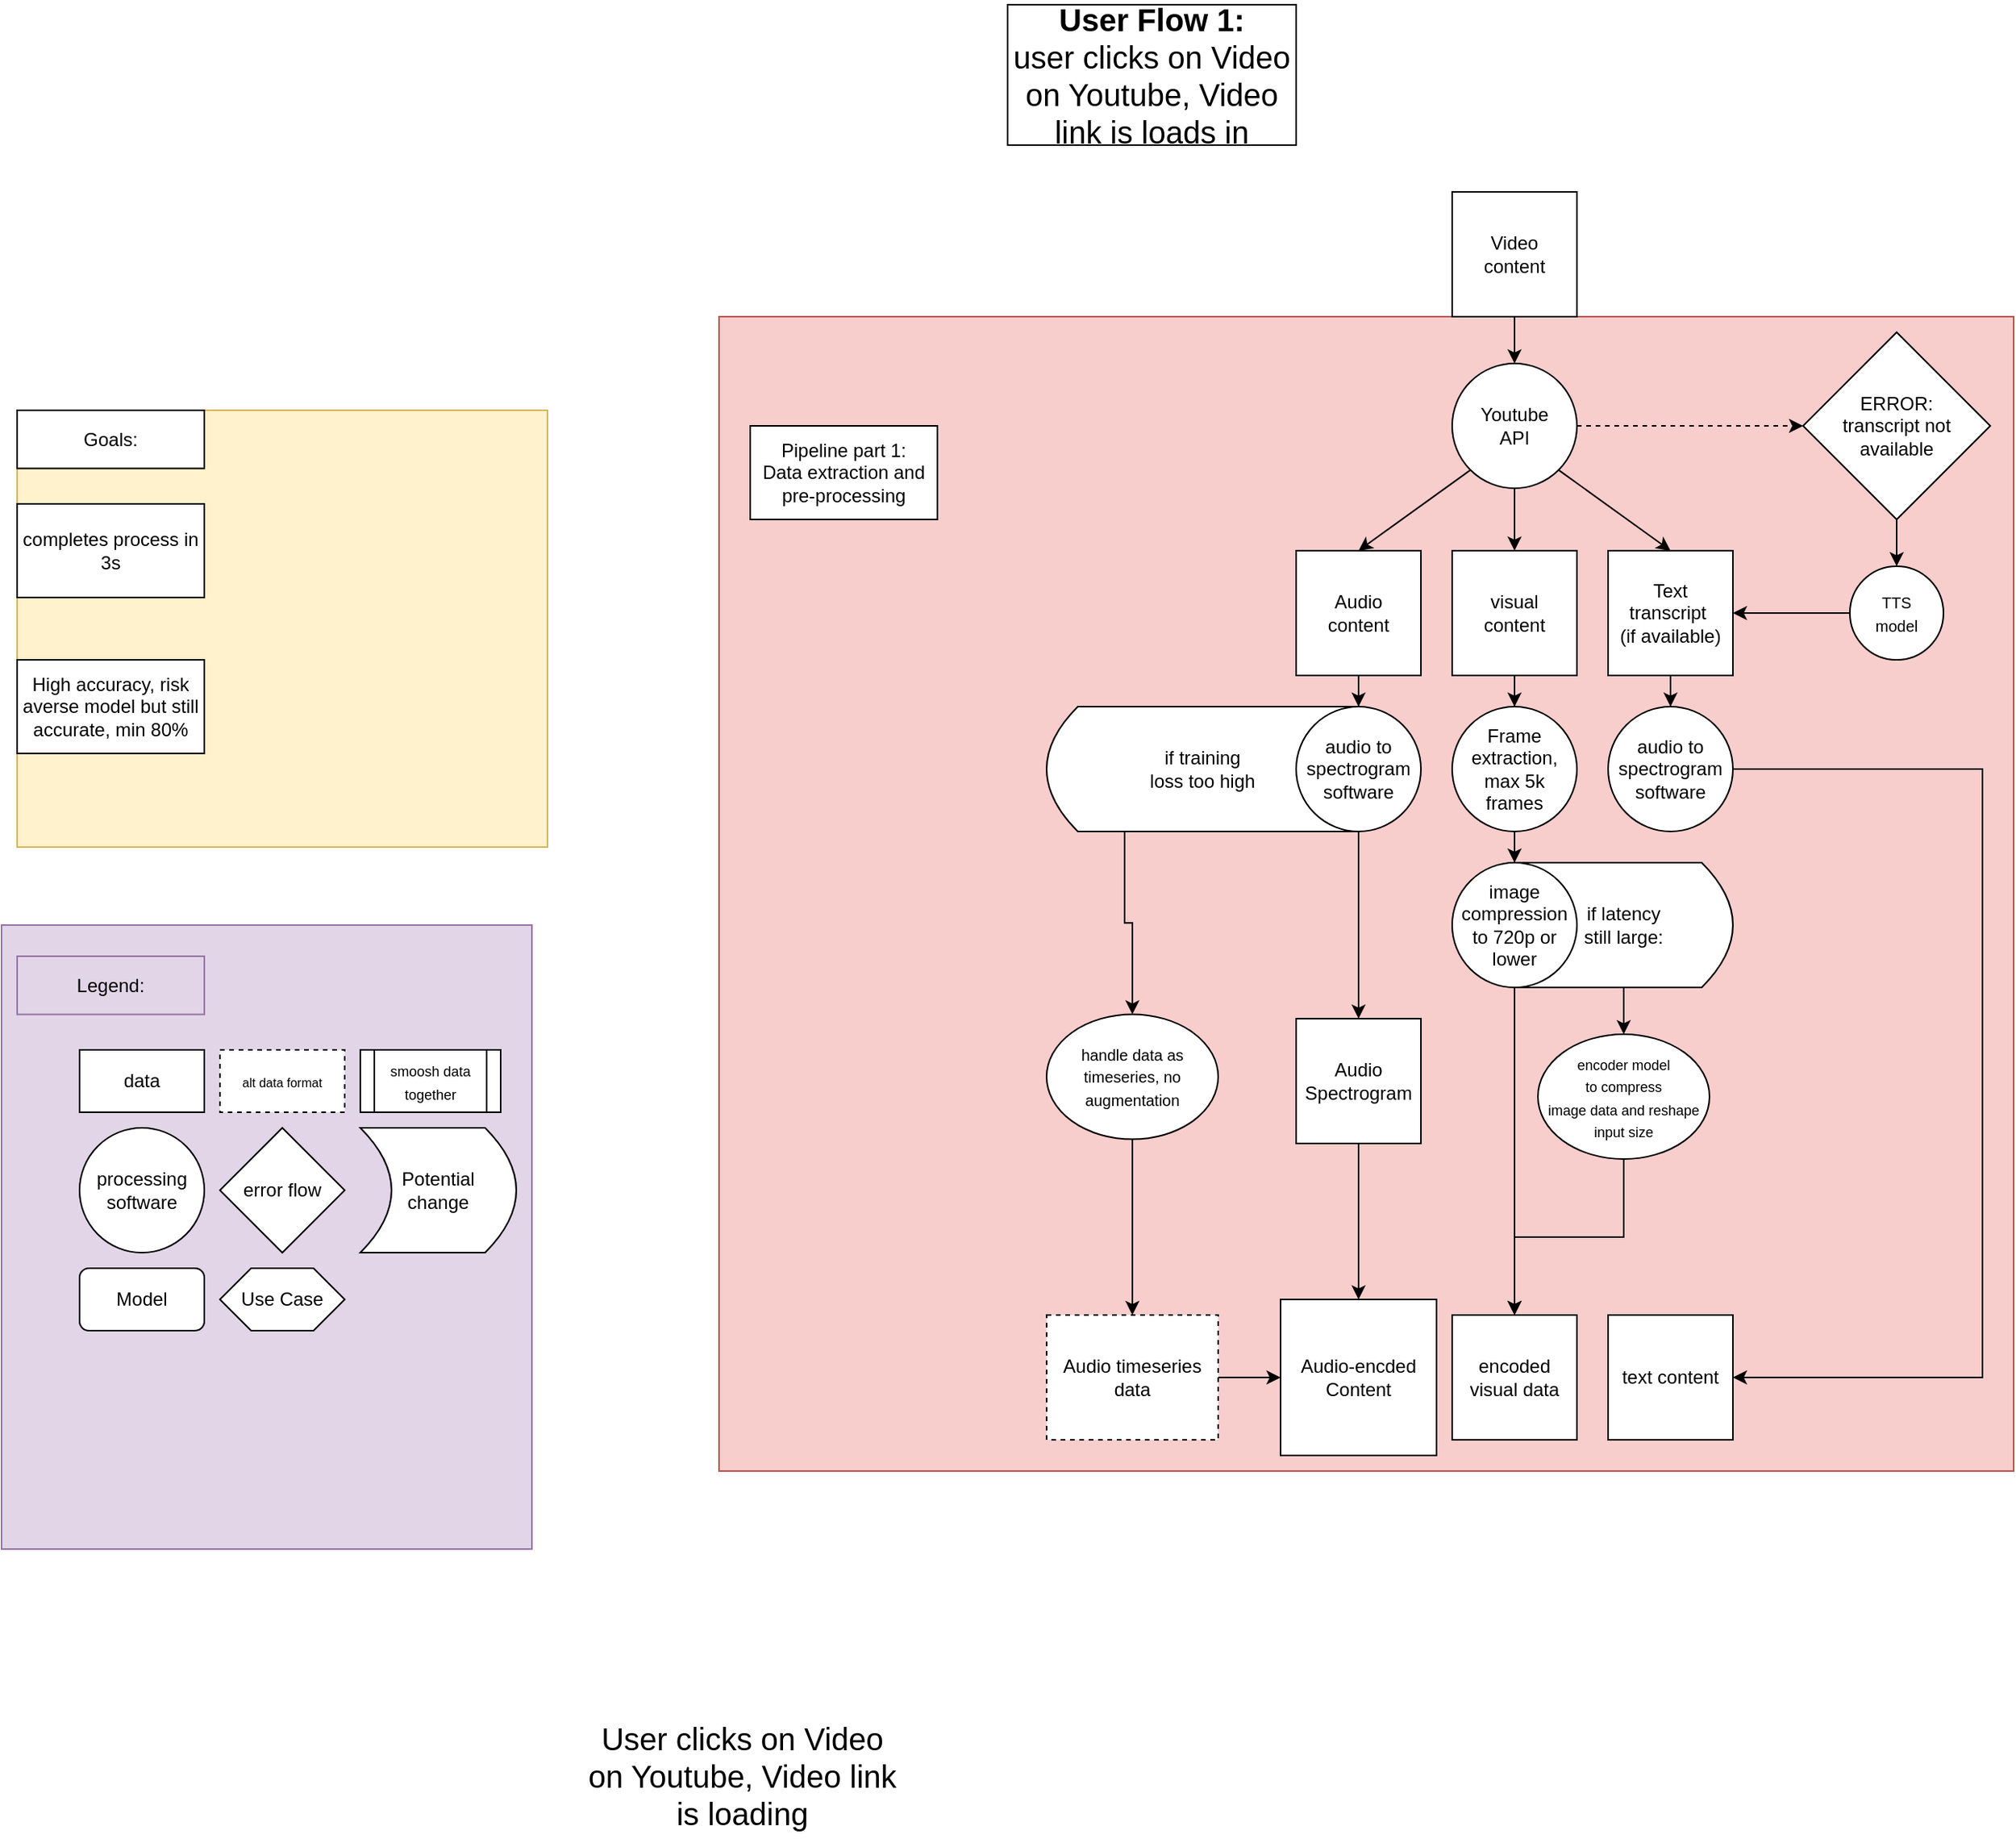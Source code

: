<mxfile version="26.0.16">
  <diagram name="Page-1" id="UZV_4YaNEUYJYQrBW2No">
    <mxGraphModel dx="1687" dy="1114" grid="1" gridSize="10" guides="1" tooltips="1" connect="1" arrows="1" fold="1" page="1" pageScale="1" pageWidth="850" pageHeight="1100" math="0" shadow="0">
      <root>
        <mxCell id="0" />
        <mxCell id="1" parent="0" />
        <mxCell id="PtT7ccRdR9juAuZG76jp-39" value="" style="rounded=0;whiteSpace=wrap;html=1;fillColor=#e1d5e7;strokeColor=#9673a6;movable=1;resizable=1;rotatable=1;deletable=1;editable=1;locked=0;connectable=1;" vertex="1" parent="1">
          <mxGeometry x="-790" y="630" width="340" height="400" as="geometry" />
        </mxCell>
        <mxCell id="PtT7ccRdR9juAuZG76jp-40" value="Legend:" style="rounded=0;whiteSpace=wrap;html=1;movable=1;resizable=1;rotatable=1;deletable=1;editable=1;locked=0;connectable=1;strokeColor=#9673a6;fillColor=#e1d5e7;" vertex="1" parent="1">
          <mxGeometry x="-780" y="650" width="120" height="37.273" as="geometry" />
        </mxCell>
        <mxCell id="PtT7ccRdR9juAuZG76jp-6" value="" style="rounded=0;whiteSpace=wrap;html=1;fillColor=#f8cecc;strokeColor=#b85450;movable=1;resizable=1;rotatable=1;deletable=1;editable=1;locked=0;connectable=1;" vertex="1" parent="1">
          <mxGeometry x="-330" y="240" width="830" height="740" as="geometry" />
        </mxCell>
        <mxCell id="PtT7ccRdR9juAuZG76jp-3" value="" style="edgeStyle=orthogonalEdgeStyle;rounded=0;orthogonalLoop=1;jettySize=auto;html=1;exitX=0.5;exitY=1;exitDx=0;exitDy=0;" edge="1" parent="1" source="PtT7ccRdR9juAuZG76jp-56" target="PtT7ccRdR9juAuZG76jp-2">
          <mxGeometry relative="1" as="geometry">
            <mxPoint x="220" y="336" as="sourcePoint" />
            <Array as="points" />
          </mxGeometry>
        </mxCell>
        <mxCell id="PtT7ccRdR9juAuZG76jp-5" value="" style="rounded=0;orthogonalLoop=1;jettySize=auto;html=1;entryX=0.5;entryY=0;entryDx=0;entryDy=0;exitX=1;exitY=1;exitDx=0;exitDy=0;" edge="1" parent="1" source="PtT7ccRdR9juAuZG76jp-56" target="PtT7ccRdR9juAuZG76jp-4">
          <mxGeometry relative="1" as="geometry">
            <mxPoint x="240" y="270" as="sourcePoint" />
          </mxGeometry>
        </mxCell>
        <mxCell id="PtT7ccRdR9juAuZG76jp-13" style="rounded=0;orthogonalLoop=1;jettySize=auto;html=1;entryX=0.5;entryY=0;entryDx=0;entryDy=0;exitX=0;exitY=1;exitDx=0;exitDy=0;" edge="1" parent="1" source="PtT7ccRdR9juAuZG76jp-56" target="PtT7ccRdR9juAuZG76jp-10">
          <mxGeometry relative="1" as="geometry">
            <mxPoint x="110" y="270" as="sourcePoint" />
          </mxGeometry>
        </mxCell>
        <mxCell id="PtT7ccRdR9juAuZG76jp-17" value="" style="rounded=0;orthogonalLoop=1;jettySize=auto;html=1;dashed=1;exitX=1;exitY=0.5;exitDx=0;exitDy=0;entryX=0;entryY=0.5;entryDx=0;entryDy=0;" edge="1" parent="1" source="PtT7ccRdR9juAuZG76jp-56" target="PtT7ccRdR9juAuZG76jp-16">
          <mxGeometry relative="1" as="geometry" />
        </mxCell>
        <mxCell id="PtT7ccRdR9juAuZG76jp-58" value="" style="edgeStyle=orthogonalEdgeStyle;rounded=0;orthogonalLoop=1;jettySize=auto;html=1;" edge="1" parent="1" source="PtT7ccRdR9juAuZG76jp-1" target="PtT7ccRdR9juAuZG76jp-56">
          <mxGeometry relative="1" as="geometry" />
        </mxCell>
        <mxCell id="PtT7ccRdR9juAuZG76jp-1" value="Video &lt;br&gt;content" style="whiteSpace=wrap;html=1;aspect=fixed;" vertex="1" parent="1">
          <mxGeometry x="140" y="160" width="80" height="80" as="geometry" />
        </mxCell>
        <mxCell id="PtT7ccRdR9juAuZG76jp-37" value="" style="edgeStyle=orthogonalEdgeStyle;rounded=0;orthogonalLoop=1;jettySize=auto;html=1;" edge="1" parent="1" source="PtT7ccRdR9juAuZG76jp-2" target="PtT7ccRdR9juAuZG76jp-33">
          <mxGeometry relative="1" as="geometry" />
        </mxCell>
        <mxCell id="PtT7ccRdR9juAuZG76jp-2" value="visual &lt;br&gt;content" style="whiteSpace=wrap;html=1;aspect=fixed;" vertex="1" parent="1">
          <mxGeometry x="140" y="390" width="80" height="80" as="geometry" />
        </mxCell>
        <mxCell id="PtT7ccRdR9juAuZG76jp-38" value="" style="edgeStyle=orthogonalEdgeStyle;rounded=0;orthogonalLoop=1;jettySize=auto;html=1;" edge="1" parent="1" source="PtT7ccRdR9juAuZG76jp-4" target="PtT7ccRdR9juAuZG76jp-36">
          <mxGeometry relative="1" as="geometry" />
        </mxCell>
        <mxCell id="PtT7ccRdR9juAuZG76jp-4" value="Text transcript&amp;nbsp;&lt;br&gt;(if available)" style="whiteSpace=wrap;html=1;aspect=fixed;" vertex="1" parent="1">
          <mxGeometry x="240" y="390" width="80" height="80" as="geometry" />
        </mxCell>
        <mxCell id="PtT7ccRdR9juAuZG76jp-7" value="&lt;font style=&quot;font-size: 20px;&quot;&gt;&lt;b&gt;User Flow 1: &lt;/b&gt;&lt;br&gt;user clicks on Video on Youtube, Video link is loads in&lt;/font&gt;" style="text;html=1;align=center;verticalAlign=middle;whiteSpace=wrap;rounded=0;strokeColor=default;spacingTop=10;spacingBottom=10;" vertex="1" parent="1">
          <mxGeometry x="-145" y="40" width="185" height="90" as="geometry" />
        </mxCell>
        <mxCell id="PtT7ccRdR9juAuZG76jp-8" value="&lt;font style=&quot;font-size: 20px;&quot;&gt;User clicks on Video on Youtube, Video link is loading&lt;/font&gt;" style="text;html=1;align=center;verticalAlign=middle;whiteSpace=wrap;rounded=0;" vertex="1" parent="1">
          <mxGeometry x="-420" y="1130" width="210" height="90" as="geometry" />
        </mxCell>
        <mxCell id="PtT7ccRdR9juAuZG76jp-9" value="Pipeline part 1: &lt;br&gt;Data extraction and pre-processing" style="rounded=0;whiteSpace=wrap;html=1;" vertex="1" parent="1">
          <mxGeometry x="-310" y="310" width="120" height="60" as="geometry" />
        </mxCell>
        <mxCell id="PtT7ccRdR9juAuZG76jp-24" value="" style="edgeStyle=orthogonalEdgeStyle;rounded=0;orthogonalLoop=1;jettySize=auto;html=1;" edge="1" parent="1" source="PtT7ccRdR9juAuZG76jp-26" target="PtT7ccRdR9juAuZG76jp-23">
          <mxGeometry relative="1" as="geometry" />
        </mxCell>
        <mxCell id="PtT7ccRdR9juAuZG76jp-10" value="Audio&lt;br&gt;content" style="whiteSpace=wrap;html=1;aspect=fixed;" vertex="1" parent="1">
          <mxGeometry x="40" y="390" width="80" height="80" as="geometry" />
        </mxCell>
        <mxCell id="PtT7ccRdR9juAuZG76jp-22" value="" style="edgeStyle=orthogonalEdgeStyle;rounded=0;orthogonalLoop=1;jettySize=auto;html=1;" edge="1" parent="1" source="PtT7ccRdR9juAuZG76jp-16" target="PtT7ccRdR9juAuZG76jp-21">
          <mxGeometry relative="1" as="geometry" />
        </mxCell>
        <mxCell id="PtT7ccRdR9juAuZG76jp-16" value="ERROR: &lt;br&gt;transcript not available" style="rhombus;whiteSpace=wrap;html=1;" vertex="1" parent="1">
          <mxGeometry x="365" y="250" width="120" height="120" as="geometry" />
        </mxCell>
        <mxCell id="PtT7ccRdR9juAuZG76jp-60" value="" style="edgeStyle=orthogonalEdgeStyle;rounded=0;orthogonalLoop=1;jettySize=auto;html=1;" edge="1" parent="1" source="PtT7ccRdR9juAuZG76jp-21" target="PtT7ccRdR9juAuZG76jp-4">
          <mxGeometry relative="1" as="geometry" />
        </mxCell>
        <mxCell id="PtT7ccRdR9juAuZG76jp-21" value="&lt;font style=&quot;font-size: 10px;&quot;&gt;TTS &lt;br&gt;model&lt;/font&gt;" style="ellipse;whiteSpace=wrap;html=1;" vertex="1" parent="1">
          <mxGeometry x="395" y="400" width="60" height="60" as="geometry" />
        </mxCell>
        <mxCell id="PtT7ccRdR9juAuZG76jp-80" value="" style="edgeStyle=orthogonalEdgeStyle;rounded=0;orthogonalLoop=1;jettySize=auto;html=1;" edge="1" parent="1" source="PtT7ccRdR9juAuZG76jp-23" target="PtT7ccRdR9juAuZG76jp-79">
          <mxGeometry relative="1" as="geometry" />
        </mxCell>
        <mxCell id="PtT7ccRdR9juAuZG76jp-23" value="Audio Spectrogram" style="whiteSpace=wrap;html=1;aspect=fixed;" vertex="1" parent="1">
          <mxGeometry x="40" y="690" width="80" height="80" as="geometry" />
        </mxCell>
        <mxCell id="PtT7ccRdR9juAuZG76jp-25" value="" style="edgeStyle=orthogonalEdgeStyle;rounded=0;orthogonalLoop=1;jettySize=auto;html=1;" edge="1" parent="1" source="PtT7ccRdR9juAuZG76jp-10" target="PtT7ccRdR9juAuZG76jp-26">
          <mxGeometry relative="1" as="geometry">
            <mxPoint x="80" y="470" as="sourcePoint" />
            <mxPoint x="80" y="640" as="targetPoint" />
          </mxGeometry>
        </mxCell>
        <mxCell id="PtT7ccRdR9juAuZG76jp-31" value="" style="edgeStyle=orthogonalEdgeStyle;rounded=0;orthogonalLoop=1;jettySize=auto;html=1;" edge="1" source="PtT7ccRdR9juAuZG76jp-63" target="PtT7ccRdR9juAuZG76jp-32" parent="1">
          <mxGeometry relative="1" as="geometry" />
        </mxCell>
        <mxCell id="PtT7ccRdR9juAuZG76jp-32" value="encoded visual data" style="whiteSpace=wrap;html=1;aspect=fixed;" vertex="1" parent="1">
          <mxGeometry x="140" y="880" width="80" height="80" as="geometry" />
        </mxCell>
        <mxCell id="PtT7ccRdR9juAuZG76jp-33" value="Frame extraction, max 5k frames" style="ellipse;whiteSpace=wrap;html=1;aspect=fixed;" vertex="1" parent="1">
          <mxGeometry x="140" y="490" width="80" height="80" as="geometry" />
        </mxCell>
        <mxCell id="PtT7ccRdR9juAuZG76jp-34" value="" style="edgeStyle=orthogonalEdgeStyle;rounded=0;orthogonalLoop=1;jettySize=auto;html=1;" edge="1" source="PtT7ccRdR9juAuZG76jp-36" target="PtT7ccRdR9juAuZG76jp-35" parent="1">
          <mxGeometry relative="1" as="geometry">
            <Array as="points">
              <mxPoint x="480" y="530" />
              <mxPoint x="480" y="920" />
            </Array>
          </mxGeometry>
        </mxCell>
        <mxCell id="PtT7ccRdR9juAuZG76jp-35" value="text content" style="whiteSpace=wrap;html=1;aspect=fixed;" vertex="1" parent="1">
          <mxGeometry x="240" y="880" width="80" height="80" as="geometry" />
        </mxCell>
        <mxCell id="PtT7ccRdR9juAuZG76jp-36" value="audio to spectrogram software" style="ellipse;whiteSpace=wrap;html=1;aspect=fixed;" vertex="1" parent="1">
          <mxGeometry x="240" y="490" width="80" height="80" as="geometry" />
        </mxCell>
        <mxCell id="PtT7ccRdR9juAuZG76jp-43" value="data" style="rounded=0;whiteSpace=wrap;html=1;" vertex="1" parent="1">
          <mxGeometry x="-740" y="710" width="80" height="40" as="geometry" />
        </mxCell>
        <mxCell id="PtT7ccRdR9juAuZG76jp-44" value="processing software" style="ellipse;whiteSpace=wrap;html=1;aspect=fixed;" vertex="1" parent="1">
          <mxGeometry x="-740" y="760" width="80" height="80" as="geometry" />
        </mxCell>
        <mxCell id="PtT7ccRdR9juAuZG76jp-45" value="Model" style="rounded=1;whiteSpace=wrap;html=1;" vertex="1" parent="1">
          <mxGeometry x="-740" y="850" width="80" height="40" as="geometry" />
        </mxCell>
        <mxCell id="PtT7ccRdR9juAuZG76jp-46" value="error flow" style="rhombus;whiteSpace=wrap;html=1;" vertex="1" parent="1">
          <mxGeometry x="-650" y="760" width="80" height="80" as="geometry" />
        </mxCell>
        <mxCell id="PtT7ccRdR9juAuZG76jp-48" value="" style="rounded=0;whiteSpace=wrap;html=1;fillColor=#fff2cc;strokeColor=#d6b656;movable=0;resizable=0;rotatable=0;deletable=0;editable=0;locked=1;connectable=0;" vertex="1" parent="1">
          <mxGeometry x="-780" y="300" width="340" height="280" as="geometry" />
        </mxCell>
        <mxCell id="PtT7ccRdR9juAuZG76jp-49" value="Goals:" style="rounded=0;whiteSpace=wrap;html=1;movable=1;resizable=1;rotatable=1;deletable=1;editable=1;locked=0;connectable=1;" vertex="1" parent="1">
          <mxGeometry x="-780" y="300" width="120" height="37.273" as="geometry" />
        </mxCell>
        <mxCell id="PtT7ccRdR9juAuZG76jp-50" value="completes process in 3s" style="rounded=0;whiteSpace=wrap;html=1;" vertex="1" parent="1">
          <mxGeometry x="-780" y="360" width="120" height="60" as="geometry" />
        </mxCell>
        <mxCell id="PtT7ccRdR9juAuZG76jp-51" value="High accuracy, risk averse model but still accurate, min 80%" style="rounded=0;whiteSpace=wrap;html=1;" vertex="1" parent="1">
          <mxGeometry x="-780" y="460" width="120" height="60" as="geometry" />
        </mxCell>
        <mxCell id="PtT7ccRdR9juAuZG76jp-53" value="Use Case" style="shape=hexagon;perimeter=hexagonPerimeter2;whiteSpace=wrap;html=1;fixedSize=1;" vertex="1" parent="1">
          <mxGeometry x="-650" y="850" width="80" height="40" as="geometry" />
        </mxCell>
        <mxCell id="PtT7ccRdR9juAuZG76jp-56" value="Youtube &lt;br&gt;API" style="ellipse;whiteSpace=wrap;html=1;aspect=fixed;" vertex="1" parent="1">
          <mxGeometry x="140" y="270" width="80" height="80" as="geometry" />
        </mxCell>
        <mxCell id="PtT7ccRdR9juAuZG76jp-62" value="" style="edgeStyle=orthogonalEdgeStyle;rounded=0;orthogonalLoop=1;jettySize=auto;html=1;" edge="1" parent="1" source="PtT7ccRdR9juAuZG76jp-33" target="PtT7ccRdR9juAuZG76jp-63">
          <mxGeometry relative="1" as="geometry">
            <mxPoint x="180" y="570" as="sourcePoint" />
            <mxPoint x="180" y="740" as="targetPoint" />
          </mxGeometry>
        </mxCell>
        <mxCell id="PtT7ccRdR9juAuZG76jp-70" value="" style="edgeStyle=orthogonalEdgeStyle;rounded=0;orthogonalLoop=1;jettySize=auto;html=1;" edge="1" parent="1" source="PtT7ccRdR9juAuZG76jp-65" target="PtT7ccRdR9juAuZG76jp-68">
          <mxGeometry relative="1" as="geometry" />
        </mxCell>
        <mxCell id="PtT7ccRdR9juAuZG76jp-65" value="if latency &lt;br&gt;still large:" style="shape=dataStorage;whiteSpace=wrap;html=1;fixedSize=1;rotation=0;flipH=1;" vertex="1" parent="1">
          <mxGeometry x="180" y="590" width="140" height="80" as="geometry" />
        </mxCell>
        <mxCell id="PtT7ccRdR9juAuZG76jp-64" value="Potential &lt;br&gt;change" style="shape=dataStorage;whiteSpace=wrap;html=1;fixedSize=1;rotation=0;flipH=1;" vertex="1" parent="1">
          <mxGeometry x="-560" y="760" width="100" height="80" as="geometry" />
        </mxCell>
        <mxCell id="PtT7ccRdR9juAuZG76jp-63" value="image compression to 720p or lower" style="ellipse;whiteSpace=wrap;html=1;aspect=fixed;" vertex="1" parent="1">
          <mxGeometry x="140" y="590" width="80" height="80" as="geometry" />
        </mxCell>
        <mxCell id="PtT7ccRdR9juAuZG76jp-72" value="" style="edgeStyle=orthogonalEdgeStyle;rounded=0;orthogonalLoop=1;jettySize=auto;html=1;entryX=0.5;entryY=0;entryDx=0;entryDy=0;" edge="1" parent="1" source="PtT7ccRdR9juAuZG76jp-68" target="PtT7ccRdR9juAuZG76jp-32">
          <mxGeometry relative="1" as="geometry" />
        </mxCell>
        <mxCell id="PtT7ccRdR9juAuZG76jp-68" value="&lt;font style=&quot;font-size: 9px;&quot;&gt;encoder model &lt;br&gt;to compress &lt;br&gt;image data and reshape input size&lt;/font&gt;" style="ellipse;whiteSpace=wrap;html=1;" vertex="1" parent="1">
          <mxGeometry x="195" y="700" width="110" height="80" as="geometry" />
        </mxCell>
        <mxCell id="PtT7ccRdR9juAuZG76jp-81" value="" style="edgeStyle=orthogonalEdgeStyle;rounded=0;orthogonalLoop=1;jettySize=auto;html=1;" edge="1" parent="1" source="PtT7ccRdR9juAuZG76jp-73" target="PtT7ccRdR9juAuZG76jp-79">
          <mxGeometry relative="1" as="geometry" />
        </mxCell>
        <mxCell id="PtT7ccRdR9juAuZG76jp-73" value="Audio timeseries data" style="rounded=0;whiteSpace=wrap;html=1;dashed=1;" vertex="1" parent="1">
          <mxGeometry x="-120" y="880" width="110" height="80" as="geometry" />
        </mxCell>
        <mxCell id="PtT7ccRdR9juAuZG76jp-77" value="" style="edgeStyle=orthogonalEdgeStyle;rounded=0;orthogonalLoop=1;jettySize=auto;html=1;exitX=0.25;exitY=1;exitDx=0;exitDy=0;" edge="1" parent="1" source="PtT7ccRdR9juAuZG76jp-74" target="PtT7ccRdR9juAuZG76jp-75">
          <mxGeometry relative="1" as="geometry" />
        </mxCell>
        <mxCell id="PtT7ccRdR9juAuZG76jp-74" value="if training &lt;br&gt;loss too high" style="shape=dataStorage;whiteSpace=wrap;html=1;fixedSize=1;rotation=0;flipH=0;" vertex="1" parent="1">
          <mxGeometry x="-120" y="490" width="200" height="80" as="geometry" />
        </mxCell>
        <mxCell id="PtT7ccRdR9juAuZG76jp-78" value="" style="edgeStyle=orthogonalEdgeStyle;rounded=0;orthogonalLoop=1;jettySize=auto;html=1;" edge="1" parent="1" source="PtT7ccRdR9juAuZG76jp-75" target="PtT7ccRdR9juAuZG76jp-73">
          <mxGeometry relative="1" as="geometry" />
        </mxCell>
        <mxCell id="PtT7ccRdR9juAuZG76jp-75" value="&lt;font size=&quot;1&quot;&gt;handle data as timeseries, no augmentation&lt;/font&gt;" style="ellipse;whiteSpace=wrap;html=1;" vertex="1" parent="1">
          <mxGeometry x="-120" y="687.27" width="110" height="80" as="geometry" />
        </mxCell>
        <mxCell id="PtT7ccRdR9juAuZG76jp-26" value="audio to spectrogram software" style="ellipse;whiteSpace=wrap;html=1;aspect=fixed;" vertex="1" parent="1">
          <mxGeometry x="40" y="490" width="80" height="80" as="geometry" />
        </mxCell>
        <mxCell id="PtT7ccRdR9juAuZG76jp-79" value="Audio-encded&lt;br&gt;Content" style="whiteSpace=wrap;html=1;aspect=fixed;" vertex="1" parent="1">
          <mxGeometry x="30" y="870" width="100" height="100" as="geometry" />
        </mxCell>
        <mxCell id="PtT7ccRdR9juAuZG76jp-84" value="&lt;font style=&quot;font-size: 8px;&quot;&gt;alt data format&lt;/font&gt;" style="rounded=0;whiteSpace=wrap;html=1;dashed=1;" vertex="1" parent="1">
          <mxGeometry x="-650" y="710" width="80" height="40" as="geometry" />
        </mxCell>
        <mxCell id="PtT7ccRdR9juAuZG76jp-85" value="&lt;font style=&quot;font-size: 9px;&quot;&gt;smoosh data together&lt;/font&gt;" style="shape=process;whiteSpace=wrap;html=1;backgroundOutline=1;" vertex="1" parent="1">
          <mxGeometry x="-560" y="710" width="90" height="40" as="geometry" />
        </mxCell>
      </root>
    </mxGraphModel>
  </diagram>
</mxfile>
